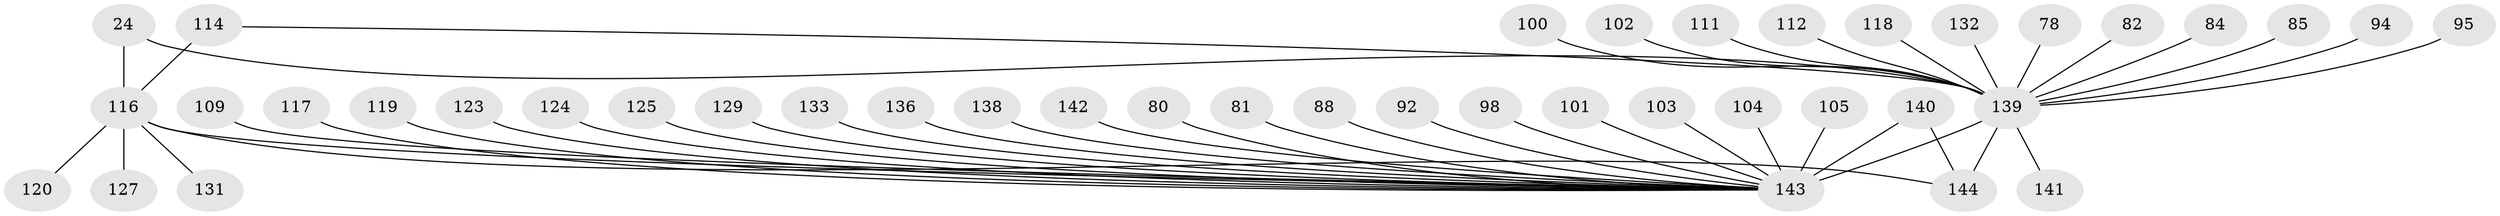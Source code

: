 // original degree distribution, {35: 0.006944444444444444, 10: 0.006944444444444444, 2: 0.14583333333333334, 5: 0.04861111111111111, 17: 0.006944444444444444, 1: 0.5208333333333334, 6: 0.020833333333333332, 4: 0.05555555555555555, 3: 0.1388888888888889, 7: 0.034722222222222224, 9: 0.006944444444444444, 8: 0.006944444444444444}
// Generated by graph-tools (version 1.1) at 2025/51/03/04/25 21:51:48]
// undirected, 43 vertices, 46 edges
graph export_dot {
graph [start="1"]
  node [color=gray90,style=filled];
  24;
  78;
  80 [super="+19+22"];
  81;
  82;
  84;
  85;
  88;
  92;
  94;
  95;
  98;
  100;
  101;
  102;
  103;
  104;
  105;
  109;
  111;
  112;
  114 [super="+48+46"];
  116 [super="+7+25+107+54+42+64+79+96"];
  117;
  118 [super="+70"];
  119;
  120;
  123;
  124;
  125 [super="+63"];
  127 [super="+110"];
  129;
  131;
  132;
  133;
  136;
  138;
  139 [super="+135+134+29+38+61+74"];
  140 [super="+91"];
  141;
  142;
  143 [super="+122+121+137+66+71+75+76+77"];
  144 [super="+45+126+55"];
  24 -- 116 [weight=2];
  24 -- 139;
  78 -- 139;
  80 -- 143;
  81 -- 143;
  82 -- 139;
  84 -- 139;
  85 -- 139;
  88 -- 143;
  92 -- 143;
  94 -- 139;
  95 -- 139;
  98 -- 143;
  100 -- 139;
  101 -- 143;
  102 -- 139;
  103 -- 143;
  104 -- 143;
  105 -- 143;
  109 -- 143;
  111 -- 139;
  112 -- 139;
  114 -- 116 [weight=2];
  114 -- 139;
  116 -- 120;
  116 -- 131;
  116 -- 144 [weight=2];
  116 -- 127;
  116 -- 143 [weight=8];
  117 -- 143;
  118 -- 139;
  119 -- 143;
  123 -- 143;
  124 -- 143;
  125 -- 143;
  129 -- 143;
  132 -- 139;
  133 -- 143;
  136 -- 143;
  138 -- 143;
  139 -- 143 [weight=22];
  139 -- 141;
  139 -- 144 [weight=4];
  140 -- 144;
  140 -- 143 [weight=4];
  142 -- 143;
}
